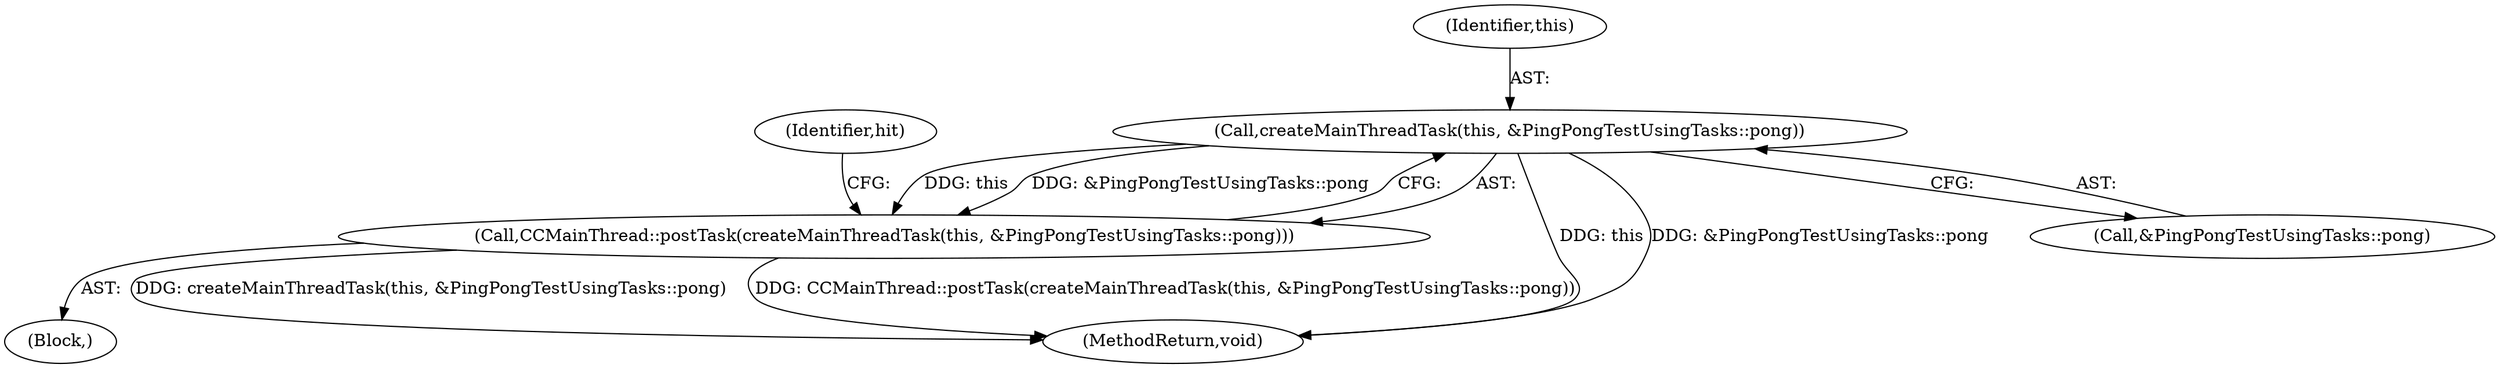 digraph "1_Chrome_88c4913f11967abfd08a8b22b4423710322ac49b_11@API" {
"1000103" [label="(Call,createMainThreadTask(this, &PingPongTestUsingTasks::pong))"];
"1000102" [label="(Call,CCMainThread::postTask(createMainThreadTask(this, &PingPongTestUsingTasks::pong)))"];
"1000104" [label="(Identifier,this)"];
"1000110" [label="(MethodReturn,void)"];
"1000105" [label="(Call,&PingPongTestUsingTasks::pong)"];
"1000103" [label="(Call,createMainThreadTask(this, &PingPongTestUsingTasks::pong))"];
"1000102" [label="(Call,CCMainThread::postTask(createMainThreadTask(this, &PingPongTestUsingTasks::pong)))"];
"1000101" [label="(Block,)"];
"1000108" [label="(Identifier,hit)"];
"1000103" -> "1000102"  [label="AST: "];
"1000103" -> "1000105"  [label="CFG: "];
"1000104" -> "1000103"  [label="AST: "];
"1000105" -> "1000103"  [label="AST: "];
"1000102" -> "1000103"  [label="CFG: "];
"1000103" -> "1000110"  [label="DDG: this"];
"1000103" -> "1000110"  [label="DDG: &PingPongTestUsingTasks::pong"];
"1000103" -> "1000102"  [label="DDG: this"];
"1000103" -> "1000102"  [label="DDG: &PingPongTestUsingTasks::pong"];
"1000102" -> "1000101"  [label="AST: "];
"1000108" -> "1000102"  [label="CFG: "];
"1000102" -> "1000110"  [label="DDG: createMainThreadTask(this, &PingPongTestUsingTasks::pong)"];
"1000102" -> "1000110"  [label="DDG: CCMainThread::postTask(createMainThreadTask(this, &PingPongTestUsingTasks::pong))"];
}
